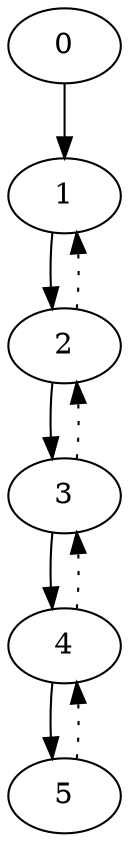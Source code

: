 Digraph G {
0->1;
1->2;
2->3;
2->1[style=dotted];
3->4;
3->2[style=dotted];
4->5;
4->3[style=dotted];
5->4[style=dotted];
}
